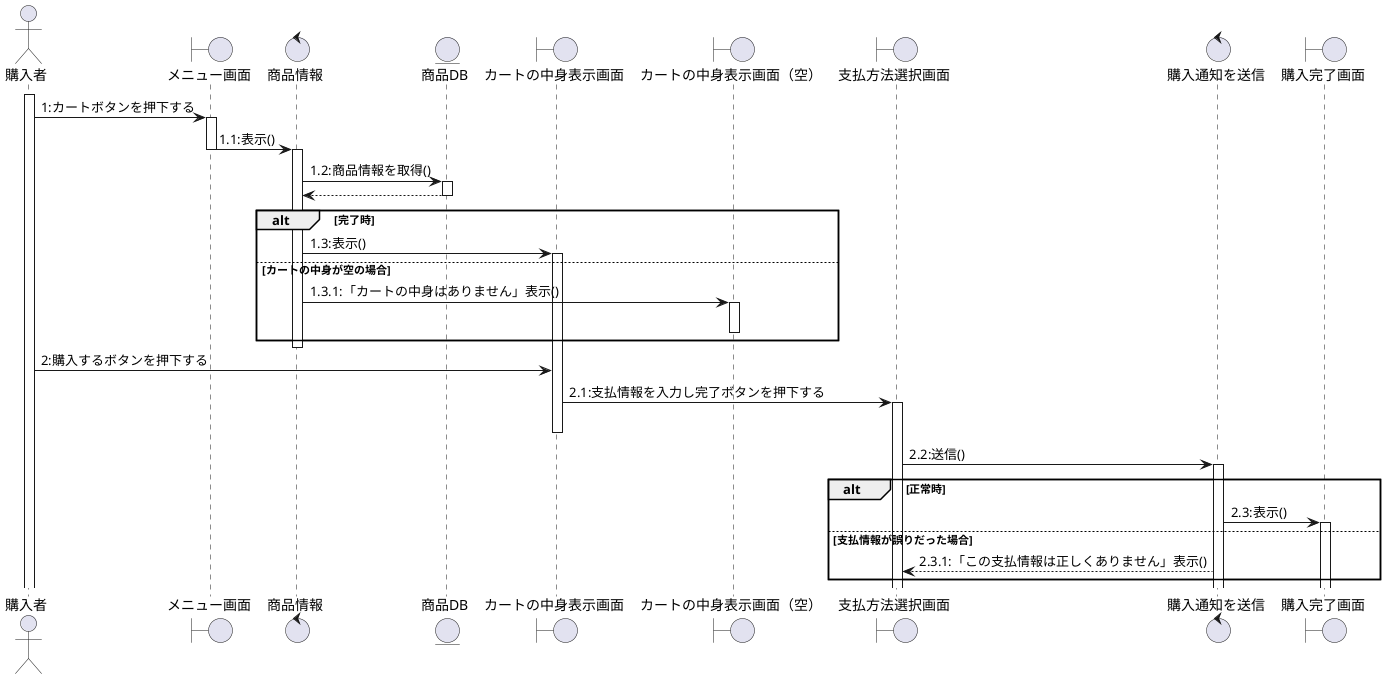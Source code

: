 @startuml

actor 購入者
boundary メニュー画面
control 商品情報
entity 商品DB
boundary カートの中身表示画面
boundary "カートの中身表示画面（空）"
boundary 支払方法選択画面
control 購入通知を送信
boundary 購入完了画面

activate 購入者
購入者 -> メニュー画面:1:カートボタンを押下する
activate メニュー画面
メニュー画面 -> 商品情報:1.1:表示()
deactivate メニュー画面
activate 商品情報
商品情報 -> 商品DB:1.2:商品情報を取得()
activate 商品DB
商品DB --> 商品情報:
deactivate 商品DB
alt 完了時
商品情報 -> カートの中身表示画面:1.3:表示()
activate カートの中身表示画面
else カートの中身が空の場合
    商品情報 -> "カートの中身表示画面（空）" :1.3.1:「カートの中身はありません」表示()
    activate "カートの中身表示画面（空）"
    deactivate "カートの中身表示画面（空）"
end
deactivate 商品情報
購入者 -> カートの中身表示画面:2:購入するボタンを押下する
カートの中身表示画面 -> 支払方法選択画面:2.1:支払情報を入力し完了ボタンを押下する
activate 支払方法選択画面
deactivate カートの中身表示画面
支払方法選択画面 -> 購入通知を送信:2.2:送信()
activate 購入通知を送信
alt 正常時
    購入通知を送信 -> 購入完了画面:2.3:表示()
    activate 購入完了画面
else 支払情報が誤りだった場合
    購入通知を送信 --> 支払方法選択画面:2.3.1:「この支払情報は正しくありません」表示()
end

@enduml